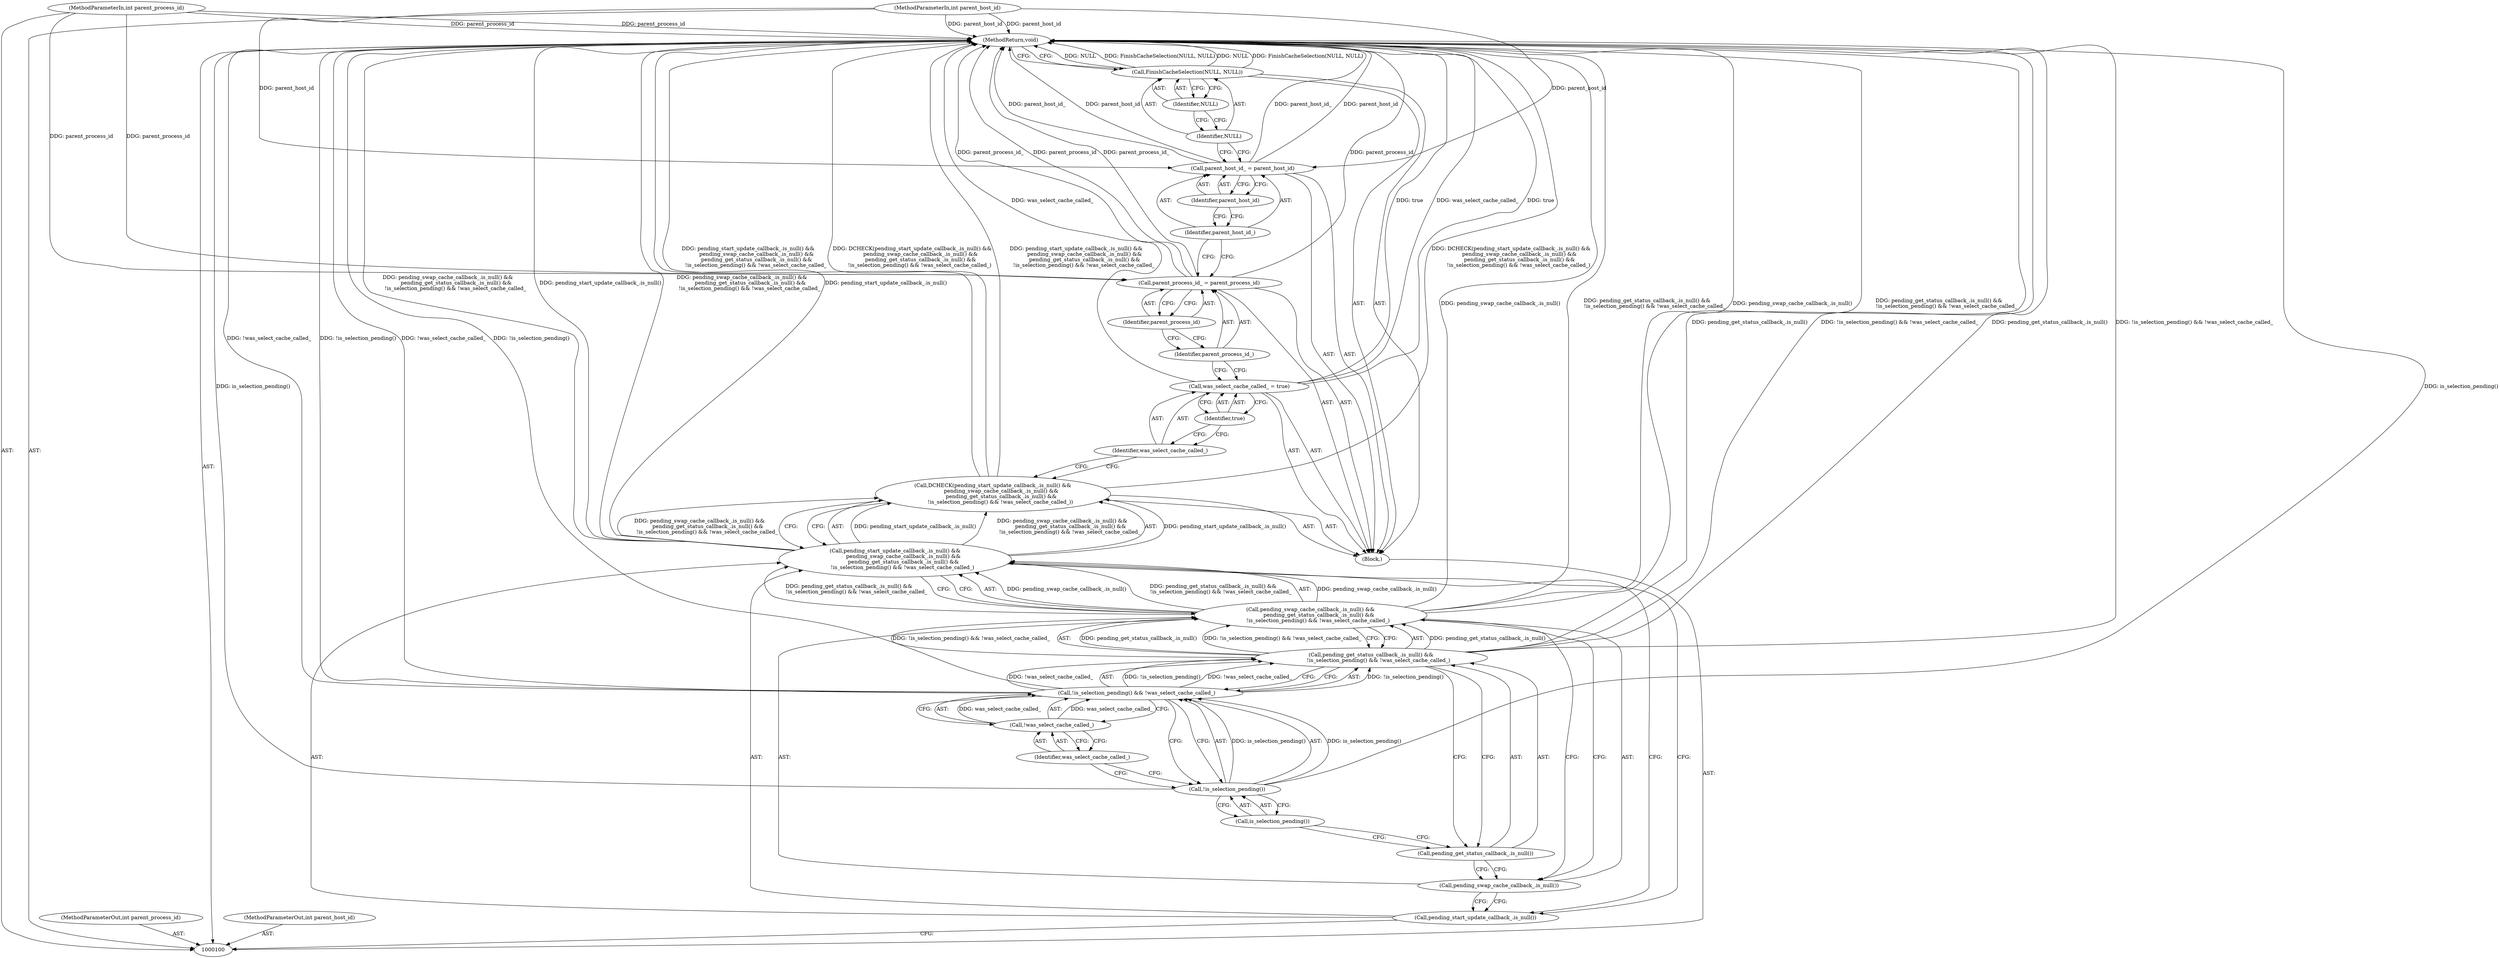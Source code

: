 digraph "1_Chrome_2cb006bc9d3ad16353ed49c2b75faea618156d0f_6" {
"1000128" [label="(MethodReturn,void)"];
"1000101" [label="(MethodParameterIn,int parent_process_id)"];
"1000168" [label="(MethodParameterOut,int parent_process_id)"];
"1000124" [label="(Identifier,parent_host_id)"];
"1000122" [label="(Call,parent_host_id_ = parent_host_id)"];
"1000123" [label="(Identifier,parent_host_id_)"];
"1000126" [label="(Identifier,NULL)"];
"1000125" [label="(Call,FinishCacheSelection(NULL, NULL))"];
"1000127" [label="(Identifier,NULL)"];
"1000102" [label="(MethodParameterIn,int parent_host_id)"];
"1000169" [label="(MethodParameterOut,int parent_host_id)"];
"1000103" [label="(Block,)"];
"1000105" [label="(Call,pending_start_update_callback_.is_null() &&\n          pending_swap_cache_callback_.is_null() &&\n          pending_get_status_callback_.is_null() &&\n         !is_selection_pending() && !was_select_cache_called_)"];
"1000106" [label="(Call,pending_start_update_callback_.is_null())"];
"1000104" [label="(Call,DCHECK(pending_start_update_callback_.is_null() &&\n          pending_swap_cache_callback_.is_null() &&\n          pending_get_status_callback_.is_null() &&\n         !is_selection_pending() && !was_select_cache_called_))"];
"1000107" [label="(Call,pending_swap_cache_callback_.is_null() &&\n          pending_get_status_callback_.is_null() &&\n         !is_selection_pending() && !was_select_cache_called_)"];
"1000108" [label="(Call,pending_swap_cache_callback_.is_null())"];
"1000109" [label="(Call,pending_get_status_callback_.is_null() &&\n         !is_selection_pending() && !was_select_cache_called_)"];
"1000110" [label="(Call,pending_get_status_callback_.is_null())"];
"1000113" [label="(Call,is_selection_pending())"];
"1000114" [label="(Call,!was_select_cache_called_)"];
"1000115" [label="(Identifier,was_select_cache_called_)"];
"1000111" [label="(Call,!is_selection_pending() && !was_select_cache_called_)"];
"1000112" [label="(Call,!is_selection_pending())"];
"1000116" [label="(Call,was_select_cache_called_ = true)"];
"1000117" [label="(Identifier,was_select_cache_called_)"];
"1000118" [label="(Identifier,true)"];
"1000121" [label="(Identifier,parent_process_id)"];
"1000119" [label="(Call,parent_process_id_ = parent_process_id)"];
"1000120" [label="(Identifier,parent_process_id_)"];
"1000128" -> "1000100"  [label="AST: "];
"1000128" -> "1000125"  [label="CFG: "];
"1000116" -> "1000128"  [label="DDG: was_select_cache_called_"];
"1000116" -> "1000128"  [label="DDG: true"];
"1000125" -> "1000128"  [label="DDG: NULL"];
"1000125" -> "1000128"  [label="DDG: FinishCacheSelection(NULL, NULL)"];
"1000107" -> "1000128"  [label="DDG: pending_swap_cache_callback_.is_null()"];
"1000107" -> "1000128"  [label="DDG: pending_get_status_callback_.is_null() &&\n         !is_selection_pending() && !was_select_cache_called_"];
"1000105" -> "1000128"  [label="DDG: pending_swap_cache_callback_.is_null() &&\n          pending_get_status_callback_.is_null() &&\n         !is_selection_pending() && !was_select_cache_called_"];
"1000105" -> "1000128"  [label="DDG: pending_start_update_callback_.is_null()"];
"1000104" -> "1000128"  [label="DDG: DCHECK(pending_start_update_callback_.is_null() &&\n          pending_swap_cache_callback_.is_null() &&\n          pending_get_status_callback_.is_null() &&\n         !is_selection_pending() && !was_select_cache_called_)"];
"1000104" -> "1000128"  [label="DDG: pending_start_update_callback_.is_null() &&\n          pending_swap_cache_callback_.is_null() &&\n          pending_get_status_callback_.is_null() &&\n         !is_selection_pending() && !was_select_cache_called_"];
"1000111" -> "1000128"  [label="DDG: !was_select_cache_called_"];
"1000111" -> "1000128"  [label="DDG: !is_selection_pending()"];
"1000122" -> "1000128"  [label="DDG: parent_host_id_"];
"1000122" -> "1000128"  [label="DDG: parent_host_id"];
"1000119" -> "1000128"  [label="DDG: parent_process_id"];
"1000119" -> "1000128"  [label="DDG: parent_process_id_"];
"1000102" -> "1000128"  [label="DDG: parent_host_id"];
"1000112" -> "1000128"  [label="DDG: is_selection_pending()"];
"1000101" -> "1000128"  [label="DDG: parent_process_id"];
"1000109" -> "1000128"  [label="DDG: pending_get_status_callback_.is_null()"];
"1000109" -> "1000128"  [label="DDG: !is_selection_pending() && !was_select_cache_called_"];
"1000101" -> "1000100"  [label="AST: "];
"1000101" -> "1000128"  [label="DDG: parent_process_id"];
"1000101" -> "1000119"  [label="DDG: parent_process_id"];
"1000168" -> "1000100"  [label="AST: "];
"1000124" -> "1000122"  [label="AST: "];
"1000124" -> "1000123"  [label="CFG: "];
"1000122" -> "1000124"  [label="CFG: "];
"1000122" -> "1000103"  [label="AST: "];
"1000122" -> "1000124"  [label="CFG: "];
"1000123" -> "1000122"  [label="AST: "];
"1000124" -> "1000122"  [label="AST: "];
"1000126" -> "1000122"  [label="CFG: "];
"1000122" -> "1000128"  [label="DDG: parent_host_id_"];
"1000122" -> "1000128"  [label="DDG: parent_host_id"];
"1000102" -> "1000122"  [label="DDG: parent_host_id"];
"1000123" -> "1000122"  [label="AST: "];
"1000123" -> "1000119"  [label="CFG: "];
"1000124" -> "1000123"  [label="CFG: "];
"1000126" -> "1000125"  [label="AST: "];
"1000126" -> "1000122"  [label="CFG: "];
"1000127" -> "1000126"  [label="CFG: "];
"1000125" -> "1000103"  [label="AST: "];
"1000125" -> "1000127"  [label="CFG: "];
"1000126" -> "1000125"  [label="AST: "];
"1000127" -> "1000125"  [label="AST: "];
"1000128" -> "1000125"  [label="CFG: "];
"1000125" -> "1000128"  [label="DDG: NULL"];
"1000125" -> "1000128"  [label="DDG: FinishCacheSelection(NULL, NULL)"];
"1000127" -> "1000125"  [label="AST: "];
"1000127" -> "1000126"  [label="CFG: "];
"1000125" -> "1000127"  [label="CFG: "];
"1000102" -> "1000100"  [label="AST: "];
"1000102" -> "1000128"  [label="DDG: parent_host_id"];
"1000102" -> "1000122"  [label="DDG: parent_host_id"];
"1000169" -> "1000100"  [label="AST: "];
"1000103" -> "1000100"  [label="AST: "];
"1000104" -> "1000103"  [label="AST: "];
"1000116" -> "1000103"  [label="AST: "];
"1000119" -> "1000103"  [label="AST: "];
"1000122" -> "1000103"  [label="AST: "];
"1000125" -> "1000103"  [label="AST: "];
"1000105" -> "1000104"  [label="AST: "];
"1000105" -> "1000106"  [label="CFG: "];
"1000105" -> "1000107"  [label="CFG: "];
"1000106" -> "1000105"  [label="AST: "];
"1000107" -> "1000105"  [label="AST: "];
"1000104" -> "1000105"  [label="CFG: "];
"1000105" -> "1000128"  [label="DDG: pending_swap_cache_callback_.is_null() &&\n          pending_get_status_callback_.is_null() &&\n         !is_selection_pending() && !was_select_cache_called_"];
"1000105" -> "1000128"  [label="DDG: pending_start_update_callback_.is_null()"];
"1000105" -> "1000104"  [label="DDG: pending_start_update_callback_.is_null()"];
"1000105" -> "1000104"  [label="DDG: pending_swap_cache_callback_.is_null() &&\n          pending_get_status_callback_.is_null() &&\n         !is_selection_pending() && !was_select_cache_called_"];
"1000107" -> "1000105"  [label="DDG: pending_swap_cache_callback_.is_null()"];
"1000107" -> "1000105"  [label="DDG: pending_get_status_callback_.is_null() &&\n         !is_selection_pending() && !was_select_cache_called_"];
"1000106" -> "1000105"  [label="AST: "];
"1000106" -> "1000100"  [label="CFG: "];
"1000108" -> "1000106"  [label="CFG: "];
"1000105" -> "1000106"  [label="CFG: "];
"1000104" -> "1000103"  [label="AST: "];
"1000104" -> "1000105"  [label="CFG: "];
"1000105" -> "1000104"  [label="AST: "];
"1000117" -> "1000104"  [label="CFG: "];
"1000104" -> "1000128"  [label="DDG: DCHECK(pending_start_update_callback_.is_null() &&\n          pending_swap_cache_callback_.is_null() &&\n          pending_get_status_callback_.is_null() &&\n         !is_selection_pending() && !was_select_cache_called_)"];
"1000104" -> "1000128"  [label="DDG: pending_start_update_callback_.is_null() &&\n          pending_swap_cache_callback_.is_null() &&\n          pending_get_status_callback_.is_null() &&\n         !is_selection_pending() && !was_select_cache_called_"];
"1000105" -> "1000104"  [label="DDG: pending_start_update_callback_.is_null()"];
"1000105" -> "1000104"  [label="DDG: pending_swap_cache_callback_.is_null() &&\n          pending_get_status_callback_.is_null() &&\n         !is_selection_pending() && !was_select_cache_called_"];
"1000107" -> "1000105"  [label="AST: "];
"1000107" -> "1000108"  [label="CFG: "];
"1000107" -> "1000109"  [label="CFG: "];
"1000108" -> "1000107"  [label="AST: "];
"1000109" -> "1000107"  [label="AST: "];
"1000105" -> "1000107"  [label="CFG: "];
"1000107" -> "1000128"  [label="DDG: pending_swap_cache_callback_.is_null()"];
"1000107" -> "1000128"  [label="DDG: pending_get_status_callback_.is_null() &&\n         !is_selection_pending() && !was_select_cache_called_"];
"1000107" -> "1000105"  [label="DDG: pending_swap_cache_callback_.is_null()"];
"1000107" -> "1000105"  [label="DDG: pending_get_status_callback_.is_null() &&\n         !is_selection_pending() && !was_select_cache_called_"];
"1000109" -> "1000107"  [label="DDG: pending_get_status_callback_.is_null()"];
"1000109" -> "1000107"  [label="DDG: !is_selection_pending() && !was_select_cache_called_"];
"1000108" -> "1000107"  [label="AST: "];
"1000108" -> "1000106"  [label="CFG: "];
"1000110" -> "1000108"  [label="CFG: "];
"1000107" -> "1000108"  [label="CFG: "];
"1000109" -> "1000107"  [label="AST: "];
"1000109" -> "1000110"  [label="CFG: "];
"1000109" -> "1000111"  [label="CFG: "];
"1000110" -> "1000109"  [label="AST: "];
"1000111" -> "1000109"  [label="AST: "];
"1000107" -> "1000109"  [label="CFG: "];
"1000109" -> "1000128"  [label="DDG: pending_get_status_callback_.is_null()"];
"1000109" -> "1000128"  [label="DDG: !is_selection_pending() && !was_select_cache_called_"];
"1000109" -> "1000107"  [label="DDG: pending_get_status_callback_.is_null()"];
"1000109" -> "1000107"  [label="DDG: !is_selection_pending() && !was_select_cache_called_"];
"1000111" -> "1000109"  [label="DDG: !is_selection_pending()"];
"1000111" -> "1000109"  [label="DDG: !was_select_cache_called_"];
"1000110" -> "1000109"  [label="AST: "];
"1000110" -> "1000108"  [label="CFG: "];
"1000113" -> "1000110"  [label="CFG: "];
"1000109" -> "1000110"  [label="CFG: "];
"1000113" -> "1000112"  [label="AST: "];
"1000113" -> "1000110"  [label="CFG: "];
"1000112" -> "1000113"  [label="CFG: "];
"1000114" -> "1000111"  [label="AST: "];
"1000114" -> "1000115"  [label="CFG: "];
"1000115" -> "1000114"  [label="AST: "];
"1000111" -> "1000114"  [label="CFG: "];
"1000114" -> "1000111"  [label="DDG: was_select_cache_called_"];
"1000115" -> "1000114"  [label="AST: "];
"1000115" -> "1000112"  [label="CFG: "];
"1000114" -> "1000115"  [label="CFG: "];
"1000111" -> "1000109"  [label="AST: "];
"1000111" -> "1000112"  [label="CFG: "];
"1000111" -> "1000114"  [label="CFG: "];
"1000112" -> "1000111"  [label="AST: "];
"1000114" -> "1000111"  [label="AST: "];
"1000109" -> "1000111"  [label="CFG: "];
"1000111" -> "1000128"  [label="DDG: !was_select_cache_called_"];
"1000111" -> "1000128"  [label="DDG: !is_selection_pending()"];
"1000111" -> "1000109"  [label="DDG: !is_selection_pending()"];
"1000111" -> "1000109"  [label="DDG: !was_select_cache_called_"];
"1000112" -> "1000111"  [label="DDG: is_selection_pending()"];
"1000114" -> "1000111"  [label="DDG: was_select_cache_called_"];
"1000112" -> "1000111"  [label="AST: "];
"1000112" -> "1000113"  [label="CFG: "];
"1000113" -> "1000112"  [label="AST: "];
"1000115" -> "1000112"  [label="CFG: "];
"1000111" -> "1000112"  [label="CFG: "];
"1000112" -> "1000128"  [label="DDG: is_selection_pending()"];
"1000112" -> "1000111"  [label="DDG: is_selection_pending()"];
"1000116" -> "1000103"  [label="AST: "];
"1000116" -> "1000118"  [label="CFG: "];
"1000117" -> "1000116"  [label="AST: "];
"1000118" -> "1000116"  [label="AST: "];
"1000120" -> "1000116"  [label="CFG: "];
"1000116" -> "1000128"  [label="DDG: was_select_cache_called_"];
"1000116" -> "1000128"  [label="DDG: true"];
"1000117" -> "1000116"  [label="AST: "];
"1000117" -> "1000104"  [label="CFG: "];
"1000118" -> "1000117"  [label="CFG: "];
"1000118" -> "1000116"  [label="AST: "];
"1000118" -> "1000117"  [label="CFG: "];
"1000116" -> "1000118"  [label="CFG: "];
"1000121" -> "1000119"  [label="AST: "];
"1000121" -> "1000120"  [label="CFG: "];
"1000119" -> "1000121"  [label="CFG: "];
"1000119" -> "1000103"  [label="AST: "];
"1000119" -> "1000121"  [label="CFG: "];
"1000120" -> "1000119"  [label="AST: "];
"1000121" -> "1000119"  [label="AST: "];
"1000123" -> "1000119"  [label="CFG: "];
"1000119" -> "1000128"  [label="DDG: parent_process_id"];
"1000119" -> "1000128"  [label="DDG: parent_process_id_"];
"1000101" -> "1000119"  [label="DDG: parent_process_id"];
"1000120" -> "1000119"  [label="AST: "];
"1000120" -> "1000116"  [label="CFG: "];
"1000121" -> "1000120"  [label="CFG: "];
}
